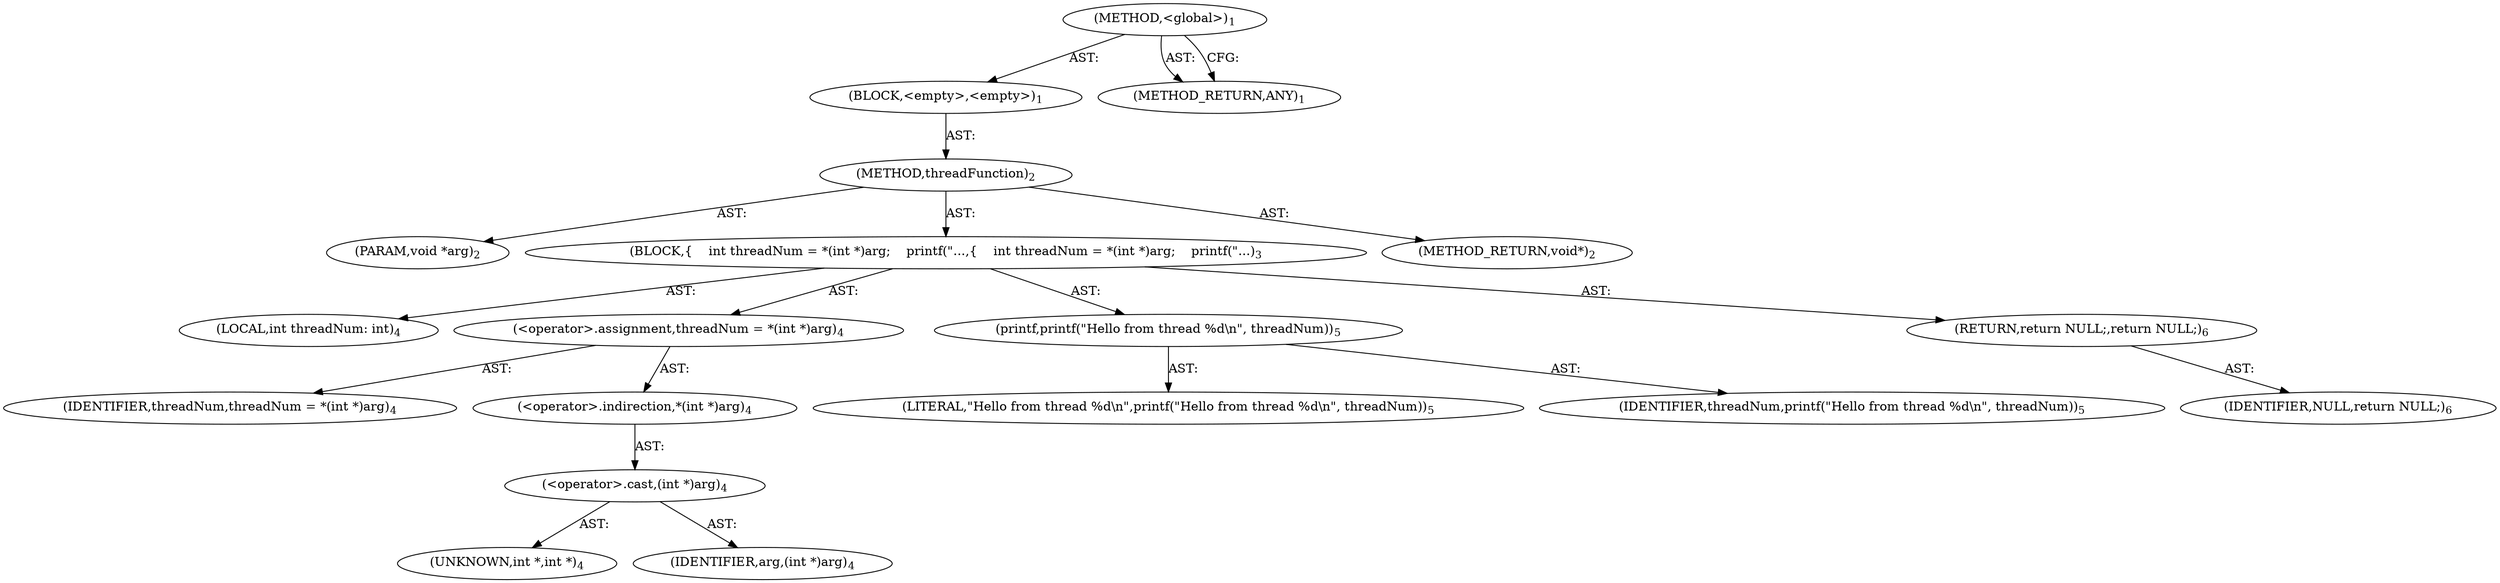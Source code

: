 digraph "&lt;global&gt;" {  
"6" [label = <(METHOD,&lt;global&gt;)<SUB>1</SUB>> ]
"7" [label = <(BLOCK,&lt;empty&gt;,&lt;empty&gt;)<SUB>1</SUB>> ]
"8" [label = <(METHOD,threadFunction)<SUB>2</SUB>> ]
"9" [label = <(PARAM,void *arg)<SUB>2</SUB>> ]
"10" [label = <(BLOCK,{
    int threadNum = *(int *)arg;
    printf(&quot;...,{
    int threadNum = *(int *)arg;
    printf(&quot;...)<SUB>3</SUB>> ]
"11" [label = <(LOCAL,int threadNum: int)<SUB>4</SUB>> ]
"12" [label = <(&lt;operator&gt;.assignment,threadNum = *(int *)arg)<SUB>4</SUB>> ]
"13" [label = <(IDENTIFIER,threadNum,threadNum = *(int *)arg)<SUB>4</SUB>> ]
"14" [label = <(&lt;operator&gt;.indirection,*(int *)arg)<SUB>4</SUB>> ]
"15" [label = <(&lt;operator&gt;.cast,(int *)arg)<SUB>4</SUB>> ]
"16" [label = <(UNKNOWN,int *,int *)<SUB>4</SUB>> ]
"17" [label = <(IDENTIFIER,arg,(int *)arg)<SUB>4</SUB>> ]
"18" [label = <(printf,printf(&quot;Hello from thread %d\n&quot;, threadNum))<SUB>5</SUB>> ]
"19" [label = <(LITERAL,&quot;Hello from thread %d\n&quot;,printf(&quot;Hello from thread %d\n&quot;, threadNum))<SUB>5</SUB>> ]
"20" [label = <(IDENTIFIER,threadNum,printf(&quot;Hello from thread %d\n&quot;, threadNum))<SUB>5</SUB>> ]
"21" [label = <(RETURN,return NULL;,return NULL;)<SUB>6</SUB>> ]
"22" [label = <(IDENTIFIER,NULL,return NULL;)<SUB>6</SUB>> ]
"23" [label = <(METHOD_RETURN,void*)<SUB>2</SUB>> ]
"25" [label = <(METHOD_RETURN,ANY)<SUB>1</SUB>> ]
  "6" -> "7"  [ label = "AST: "] 
  "6" -> "25"  [ label = "AST: "] 
  "7" -> "8"  [ label = "AST: "] 
  "8" -> "9"  [ label = "AST: "] 
  "8" -> "10"  [ label = "AST: "] 
  "8" -> "23"  [ label = "AST: "] 
  "10" -> "11"  [ label = "AST: "] 
  "10" -> "12"  [ label = "AST: "] 
  "10" -> "18"  [ label = "AST: "] 
  "10" -> "21"  [ label = "AST: "] 
  "12" -> "13"  [ label = "AST: "] 
  "12" -> "14"  [ label = "AST: "] 
  "14" -> "15"  [ label = "AST: "] 
  "15" -> "16"  [ label = "AST: "] 
  "15" -> "17"  [ label = "AST: "] 
  "18" -> "19"  [ label = "AST: "] 
  "18" -> "20"  [ label = "AST: "] 
  "21" -> "22"  [ label = "AST: "] 
  "6" -> "25"  [ label = "CFG: "] 
}

digraph "threadFunction" {  
"8" [label = <(METHOD,threadFunction)<SUB>2</SUB>> ]
"9" [label = <(PARAM,void *arg)<SUB>2</SUB>> ]
"10" [label = <(BLOCK,{
    int threadNum = *(int *)arg;
    printf(&quot;...,{
    int threadNum = *(int *)arg;
    printf(&quot;...)<SUB>3</SUB>> ]
"11" [label = <(LOCAL,int threadNum: int)<SUB>4</SUB>> ]
"12" [label = <(&lt;operator&gt;.assignment,threadNum = *(int *)arg)<SUB>4</SUB>> ]
"13" [label = <(IDENTIFIER,threadNum,threadNum = *(int *)arg)<SUB>4</SUB>> ]
"14" [label = <(&lt;operator&gt;.indirection,*(int *)arg)<SUB>4</SUB>> ]
"15" [label = <(&lt;operator&gt;.cast,(int *)arg)<SUB>4</SUB>> ]
"16" [label = <(UNKNOWN,int *,int *)<SUB>4</SUB>> ]
"17" [label = <(IDENTIFIER,arg,(int *)arg)<SUB>4</SUB>> ]
"18" [label = <(printf,printf(&quot;Hello from thread %d\n&quot;, threadNum))<SUB>5</SUB>> ]
"19" [label = <(LITERAL,&quot;Hello from thread %d\n&quot;,printf(&quot;Hello from thread %d\n&quot;, threadNum))<SUB>5</SUB>> ]
"20" [label = <(IDENTIFIER,threadNum,printf(&quot;Hello from thread %d\n&quot;, threadNum))<SUB>5</SUB>> ]
"21" [label = <(RETURN,return NULL;,return NULL;)<SUB>6</SUB>> ]
"22" [label = <(IDENTIFIER,NULL,return NULL;)<SUB>6</SUB>> ]
"23" [label = <(METHOD_RETURN,void*)<SUB>2</SUB>> ]
  "8" -> "9"  [ label = "AST: "] 
  "8" -> "10"  [ label = "AST: "] 
  "8" -> "23"  [ label = "AST: "] 
  "10" -> "11"  [ label = "AST: "] 
  "10" -> "12"  [ label = "AST: "] 
  "10" -> "18"  [ label = "AST: "] 
  "10" -> "21"  [ label = "AST: "] 
  "12" -> "13"  [ label = "AST: "] 
  "12" -> "14"  [ label = "AST: "] 
  "14" -> "15"  [ label = "AST: "] 
  "15" -> "16"  [ label = "AST: "] 
  "15" -> "17"  [ label = "AST: "] 
  "18" -> "19"  [ label = "AST: "] 
  "18" -> "20"  [ label = "AST: "] 
  "21" -> "22"  [ label = "AST: "] 
  "12" -> "18"  [ label = "CFG: "] 
  "18" -> "21"  [ label = "CFG: "] 
  "21" -> "23"  [ label = "CFG: "] 
  "14" -> "12"  [ label = "CFG: "] 
  "15" -> "14"  [ label = "CFG: "] 
  "16" -> "15"  [ label = "CFG: "] 
  "8" -> "16"  [ label = "CFG: "] 
  "21" -> "23"  [ label = "DDG: &lt;RET&gt;"] 
  "15" -> "23"  [ label = "DDG: arg"] 
  "12" -> "23"  [ label = "DDG: *(int *)arg"] 
  "12" -> "23"  [ label = "DDG: threadNum = *(int *)arg"] 
  "18" -> "23"  [ label = "DDG: threadNum"] 
  "18" -> "23"  [ label = "DDG: printf(&quot;Hello from thread %d\n&quot;, threadNum)"] 
  "8" -> "9"  [ label = "DDG: "] 
  "22" -> "21"  [ label = "DDG: NULL"] 
  "8" -> "21"  [ label = "DDG: "] 
  "8" -> "18"  [ label = "DDG: "] 
  "12" -> "18"  [ label = "DDG: threadNum"] 
  "8" -> "22"  [ label = "DDG: "] 
  "9" -> "15"  [ label = "DDG: arg"] 
  "8" -> "15"  [ label = "DDG: "] 
}

digraph "&lt;global&gt;" {  
"38" [label = <(METHOD,&lt;global&gt;)<SUB>1</SUB>> ]
"39" [label = <(BLOCK,&lt;empty&gt;,&lt;empty&gt;)> ]
"40" [label = <(METHOD_RETURN,ANY)> ]
  "38" -> "39"  [ label = "AST: "] 
  "38" -> "40"  [ label = "AST: "] 
  "38" -> "40"  [ label = "CFG: "] 
}

digraph "&lt;operator&gt;.assignment" {  
"44" [label = <(METHOD,&lt;operator&gt;.assignment)> ]
"45" [label = <(PARAM,p1)> ]
"46" [label = <(PARAM,p2)> ]
"47" [label = <(BLOCK,&lt;empty&gt;,&lt;empty&gt;)> ]
"48" [label = <(METHOD_RETURN,ANY)> ]
  "44" -> "45"  [ label = "AST: "] 
  "44" -> "47"  [ label = "AST: "] 
  "44" -> "46"  [ label = "AST: "] 
  "44" -> "48"  [ label = "AST: "] 
  "44" -> "48"  [ label = "CFG: "] 
  "45" -> "48"  [ label = "DDG: p1"] 
  "46" -> "48"  [ label = "DDG: p2"] 
  "44" -> "45"  [ label = "DDG: "] 
  "44" -> "46"  [ label = "DDG: "] 
}

digraph "&lt;operator&gt;.indirection" {  
"49" [label = <(METHOD,&lt;operator&gt;.indirection)> ]
"50" [label = <(PARAM,p1)> ]
"51" [label = <(BLOCK,&lt;empty&gt;,&lt;empty&gt;)> ]
"52" [label = <(METHOD_RETURN,ANY)> ]
  "49" -> "50"  [ label = "AST: "] 
  "49" -> "51"  [ label = "AST: "] 
  "49" -> "52"  [ label = "AST: "] 
  "49" -> "52"  [ label = "CFG: "] 
  "50" -> "52"  [ label = "DDG: p1"] 
  "49" -> "50"  [ label = "DDG: "] 
}

digraph "&lt;operator&gt;.cast" {  
"53" [label = <(METHOD,&lt;operator&gt;.cast)> ]
"54" [label = <(PARAM,p1)> ]
"55" [label = <(PARAM,p2)> ]
"56" [label = <(BLOCK,&lt;empty&gt;,&lt;empty&gt;)> ]
"57" [label = <(METHOD_RETURN,ANY)> ]
  "53" -> "54"  [ label = "AST: "] 
  "53" -> "56"  [ label = "AST: "] 
  "53" -> "55"  [ label = "AST: "] 
  "53" -> "57"  [ label = "AST: "] 
  "53" -> "57"  [ label = "CFG: "] 
  "54" -> "57"  [ label = "DDG: p1"] 
  "55" -> "57"  [ label = "DDG: p2"] 
  "53" -> "54"  [ label = "DDG: "] 
  "53" -> "55"  [ label = "DDG: "] 
}

digraph "printf" {  
"58" [label = <(METHOD,printf)> ]
"59" [label = <(PARAM,p1)> ]
"60" [label = <(PARAM,p2)> ]
"61" [label = <(BLOCK,&lt;empty&gt;,&lt;empty&gt;)> ]
"62" [label = <(METHOD_RETURN,ANY)> ]
  "58" -> "59"  [ label = "AST: "] 
  "58" -> "61"  [ label = "AST: "] 
  "58" -> "60"  [ label = "AST: "] 
  "58" -> "62"  [ label = "AST: "] 
  "58" -> "62"  [ label = "CFG: "] 
  "59" -> "62"  [ label = "DDG: p1"] 
  "60" -> "62"  [ label = "DDG: p2"] 
  "58" -> "59"  [ label = "DDG: "] 
  "58" -> "60"  [ label = "DDG: "] 
}


